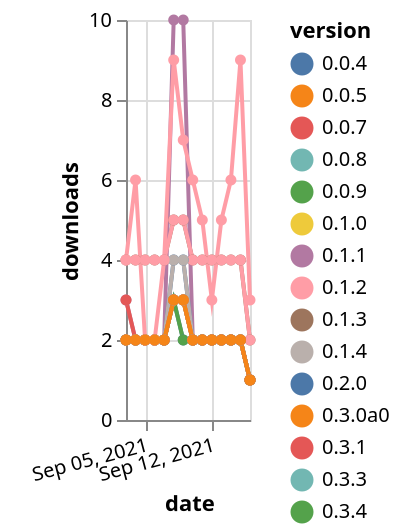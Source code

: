 {"$schema": "https://vega.github.io/schema/vega-lite/v5.json", "description": "A simple bar chart with embedded data.", "data": {"values": [{"date": "2021-09-03", "total": 3278, "delta": 2, "version": "0.3.4"}, {"date": "2021-09-04", "total": 3280, "delta": 2, "version": "0.3.4"}, {"date": "2021-09-05", "total": 3282, "delta": 2, "version": "0.3.4"}, {"date": "2021-09-06", "total": 3284, "delta": 2, "version": "0.3.4"}, {"date": "2021-09-07", "total": 3286, "delta": 2, "version": "0.3.4"}, {"date": "2021-09-08", "total": 3289, "delta": 3, "version": "0.3.4"}, {"date": "2021-09-09", "total": 3292, "delta": 3, "version": "0.3.4"}, {"date": "2021-09-10", "total": 3294, "delta": 2, "version": "0.3.4"}, {"date": "2021-09-11", "total": 3296, "delta": 2, "version": "0.3.4"}, {"date": "2021-09-12", "total": 3298, "delta": 2, "version": "0.3.4"}, {"date": "2021-09-13", "total": 3300, "delta": 2, "version": "0.3.4"}, {"date": "2021-09-14", "total": 3302, "delta": 2, "version": "0.3.4"}, {"date": "2021-09-15", "total": 3304, "delta": 2, "version": "0.3.4"}, {"date": "2021-09-16", "total": 3305, "delta": 1, "version": "0.3.4"}, {"date": "2021-09-03", "total": 3122, "delta": 2, "version": "0.2.0"}, {"date": "2021-09-04", "total": 3124, "delta": 2, "version": "0.2.0"}, {"date": "2021-09-05", "total": 3126, "delta": 2, "version": "0.2.0"}, {"date": "2021-09-06", "total": 3128, "delta": 2, "version": "0.2.0"}, {"date": "2021-09-07", "total": 3130, "delta": 2, "version": "0.2.0"}, {"date": "2021-09-08", "total": 3133, "delta": 3, "version": "0.2.0"}, {"date": "2021-09-09", "total": 3135, "delta": 2, "version": "0.2.0"}, {"date": "2021-09-10", "total": 3137, "delta": 2, "version": "0.2.0"}, {"date": "2021-09-11", "total": 3139, "delta": 2, "version": "0.2.0"}, {"date": "2021-09-12", "total": 3141, "delta": 2, "version": "0.2.0"}, {"date": "2021-09-13", "total": 3143, "delta": 2, "version": "0.2.0"}, {"date": "2021-09-14", "total": 3145, "delta": 2, "version": "0.2.0"}, {"date": "2021-09-15", "total": 3147, "delta": 2, "version": "0.2.0"}, {"date": "2021-09-16", "total": 3148, "delta": 1, "version": "0.2.0"}, {"date": "2021-09-03", "total": 5003, "delta": 4, "version": "0.1.3"}, {"date": "2021-09-04", "total": 5007, "delta": 4, "version": "0.1.3"}, {"date": "2021-09-05", "total": 5011, "delta": 4, "version": "0.1.3"}, {"date": "2021-09-06", "total": 5015, "delta": 4, "version": "0.1.3"}, {"date": "2021-09-07", "total": 5019, "delta": 4, "version": "0.1.3"}, {"date": "2021-09-08", "total": 5024, "delta": 5, "version": "0.1.3"}, {"date": "2021-09-09", "total": 5029, "delta": 5, "version": "0.1.3"}, {"date": "2021-09-10", "total": 5033, "delta": 4, "version": "0.1.3"}, {"date": "2021-09-11", "total": 5037, "delta": 4, "version": "0.1.3"}, {"date": "2021-09-12", "total": 5041, "delta": 4, "version": "0.1.3"}, {"date": "2021-09-13", "total": 5045, "delta": 4, "version": "0.1.3"}, {"date": "2021-09-14", "total": 5049, "delta": 4, "version": "0.1.3"}, {"date": "2021-09-15", "total": 5053, "delta": 4, "version": "0.1.3"}, {"date": "2021-09-16", "total": 5055, "delta": 2, "version": "0.1.3"}, {"date": "2021-09-03", "total": 3162, "delta": 2, "version": "0.0.5"}, {"date": "2021-09-04", "total": 3164, "delta": 2, "version": "0.0.5"}, {"date": "2021-09-05", "total": 3166, "delta": 2, "version": "0.0.5"}, {"date": "2021-09-06", "total": 3168, "delta": 2, "version": "0.0.5"}, {"date": "2021-09-07", "total": 3170, "delta": 2, "version": "0.0.5"}, {"date": "2021-09-08", "total": 3173, "delta": 3, "version": "0.0.5"}, {"date": "2021-09-09", "total": 3176, "delta": 3, "version": "0.0.5"}, {"date": "2021-09-10", "total": 3178, "delta": 2, "version": "0.0.5"}, {"date": "2021-09-11", "total": 3180, "delta": 2, "version": "0.0.5"}, {"date": "2021-09-12", "total": 3182, "delta": 2, "version": "0.0.5"}, {"date": "2021-09-13", "total": 3184, "delta": 2, "version": "0.0.5"}, {"date": "2021-09-14", "total": 3186, "delta": 2, "version": "0.0.5"}, {"date": "2021-09-15", "total": 3188, "delta": 2, "version": "0.0.5"}, {"date": "2021-09-16", "total": 3189, "delta": 1, "version": "0.0.5"}, {"date": "2021-09-03", "total": 9832, "delta": 3, "version": "0.3.6"}, {"date": "2021-09-04", "total": 9834, "delta": 2, "version": "0.3.6"}, {"date": "2021-09-05", "total": 9836, "delta": 2, "version": "0.3.6"}, {"date": "2021-09-06", "total": 9838, "delta": 2, "version": "0.3.6"}, {"date": "2021-09-07", "total": 9840, "delta": 2, "version": "0.3.6"}, {"date": "2021-09-08", "total": 9850, "delta": 10, "version": "0.3.6"}, {"date": "2021-09-09", "total": 9860, "delta": 10, "version": "0.3.6"}, {"date": "2021-09-10", "total": 9862, "delta": 2, "version": "0.3.6"}, {"date": "2021-09-11", "total": 9864, "delta": 2, "version": "0.3.6"}, {"date": "2021-09-12", "total": 9866, "delta": 2, "version": "0.3.6"}, {"date": "2021-09-13", "total": 9868, "delta": 2, "version": "0.3.6"}, {"date": "2021-09-14", "total": 9870, "delta": 2, "version": "0.3.6"}, {"date": "2021-09-15", "total": 9872, "delta": 2, "version": "0.3.6"}, {"date": "2021-09-16", "total": 9873, "delta": 1, "version": "0.3.6"}, {"date": "2021-09-03", "total": 2659, "delta": 2, "version": "0.0.8"}, {"date": "2021-09-04", "total": 2661, "delta": 2, "version": "0.0.8"}, {"date": "2021-09-05", "total": 2663, "delta": 2, "version": "0.0.8"}, {"date": "2021-09-06", "total": 2665, "delta": 2, "version": "0.0.8"}, {"date": "2021-09-07", "total": 2667, "delta": 2, "version": "0.0.8"}, {"date": "2021-09-08", "total": 2670, "delta": 3, "version": "0.0.8"}, {"date": "2021-09-09", "total": 2673, "delta": 3, "version": "0.0.8"}, {"date": "2021-09-10", "total": 2675, "delta": 2, "version": "0.0.8"}, {"date": "2021-09-11", "total": 2677, "delta": 2, "version": "0.0.8"}, {"date": "2021-09-12", "total": 2679, "delta": 2, "version": "0.0.8"}, {"date": "2021-09-13", "total": 2681, "delta": 2, "version": "0.0.8"}, {"date": "2021-09-14", "total": 2683, "delta": 2, "version": "0.0.8"}, {"date": "2021-09-15", "total": 2685, "delta": 2, "version": "0.0.8"}, {"date": "2021-09-16", "total": 2686, "delta": 1, "version": "0.0.8"}, {"date": "2021-09-03", "total": 4945, "delta": 4, "version": "0.1.2"}, {"date": "2021-09-04", "total": 4949, "delta": 4, "version": "0.1.2"}, {"date": "2021-09-05", "total": 4953, "delta": 4, "version": "0.1.2"}, {"date": "2021-09-06", "total": 4957, "delta": 4, "version": "0.1.2"}, {"date": "2021-09-07", "total": 4961, "delta": 4, "version": "0.1.2"}, {"date": "2021-09-08", "total": 4966, "delta": 5, "version": "0.1.2"}, {"date": "2021-09-09", "total": 4971, "delta": 5, "version": "0.1.2"}, {"date": "2021-09-10", "total": 4975, "delta": 4, "version": "0.1.2"}, {"date": "2021-09-11", "total": 4979, "delta": 4, "version": "0.1.2"}, {"date": "2021-09-12", "total": 4983, "delta": 4, "version": "0.1.2"}, {"date": "2021-09-13", "total": 4987, "delta": 4, "version": "0.1.2"}, {"date": "2021-09-14", "total": 4991, "delta": 4, "version": "0.1.2"}, {"date": "2021-09-15", "total": 4995, "delta": 4, "version": "0.1.2"}, {"date": "2021-09-16", "total": 4997, "delta": 2, "version": "0.1.2"}, {"date": "2021-09-03", "total": 3103, "delta": 2, "version": "0.0.4"}, {"date": "2021-09-04", "total": 3105, "delta": 2, "version": "0.0.4"}, {"date": "2021-09-05", "total": 3107, "delta": 2, "version": "0.0.4"}, {"date": "2021-09-06", "total": 3109, "delta": 2, "version": "0.0.4"}, {"date": "2021-09-07", "total": 3111, "delta": 2, "version": "0.0.4"}, {"date": "2021-09-08", "total": 3115, "delta": 4, "version": "0.0.4"}, {"date": "2021-09-09", "total": 3119, "delta": 4, "version": "0.0.4"}, {"date": "2021-09-10", "total": 3121, "delta": 2, "version": "0.0.4"}, {"date": "2021-09-11", "total": 3123, "delta": 2, "version": "0.0.4"}, {"date": "2021-09-12", "total": 3125, "delta": 2, "version": "0.0.4"}, {"date": "2021-09-13", "total": 3127, "delta": 2, "version": "0.0.4"}, {"date": "2021-09-14", "total": 3129, "delta": 2, "version": "0.0.4"}, {"date": "2021-09-15", "total": 3131, "delta": 2, "version": "0.0.4"}, {"date": "2021-09-16", "total": 3132, "delta": 1, "version": "0.0.4"}, {"date": "2021-09-03", "total": 2794, "delta": 3, "version": "0.0.7"}, {"date": "2021-09-04", "total": 2796, "delta": 2, "version": "0.0.7"}, {"date": "2021-09-05", "total": 2798, "delta": 2, "version": "0.0.7"}, {"date": "2021-09-06", "total": 2800, "delta": 2, "version": "0.0.7"}, {"date": "2021-09-07", "total": 2802, "delta": 2, "version": "0.0.7"}, {"date": "2021-09-08", "total": 2805, "delta": 3, "version": "0.0.7"}, {"date": "2021-09-09", "total": 2808, "delta": 3, "version": "0.0.7"}, {"date": "2021-09-10", "total": 2810, "delta": 2, "version": "0.0.7"}, {"date": "2021-09-11", "total": 2812, "delta": 2, "version": "0.0.7"}, {"date": "2021-09-12", "total": 2814, "delta": 2, "version": "0.0.7"}, {"date": "2021-09-13", "total": 2816, "delta": 2, "version": "0.0.7"}, {"date": "2021-09-14", "total": 2818, "delta": 2, "version": "0.0.7"}, {"date": "2021-09-15", "total": 2820, "delta": 2, "version": "0.0.7"}, {"date": "2021-09-16", "total": 2821, "delta": 1, "version": "0.0.7"}, {"date": "2021-09-03", "total": 4200, "delta": 2, "version": "0.1.4"}, {"date": "2021-09-04", "total": 4202, "delta": 2, "version": "0.1.4"}, {"date": "2021-09-05", "total": 4204, "delta": 2, "version": "0.1.4"}, {"date": "2021-09-06", "total": 4206, "delta": 2, "version": "0.1.4"}, {"date": "2021-09-07", "total": 4208, "delta": 2, "version": "0.1.4"}, {"date": "2021-09-08", "total": 4212, "delta": 4, "version": "0.1.4"}, {"date": "2021-09-09", "total": 4216, "delta": 4, "version": "0.1.4"}, {"date": "2021-09-10", "total": 4218, "delta": 2, "version": "0.1.4"}, {"date": "2021-09-11", "total": 4220, "delta": 2, "version": "0.1.4"}, {"date": "2021-09-12", "total": 4222, "delta": 2, "version": "0.1.4"}, {"date": "2021-09-13", "total": 4224, "delta": 2, "version": "0.1.4"}, {"date": "2021-09-14", "total": 4226, "delta": 2, "version": "0.1.4"}, {"date": "2021-09-15", "total": 4228, "delta": 2, "version": "0.1.4"}, {"date": "2021-09-16", "total": 4229, "delta": 1, "version": "0.1.4"}, {"date": "2021-09-03", "total": 2385, "delta": 2, "version": "0.3.5"}, {"date": "2021-09-04", "total": 2387, "delta": 2, "version": "0.3.5"}, {"date": "2021-09-05", "total": 2389, "delta": 2, "version": "0.3.5"}, {"date": "2021-09-06", "total": 2391, "delta": 2, "version": "0.3.5"}, {"date": "2021-09-07", "total": 2393, "delta": 2, "version": "0.3.5"}, {"date": "2021-09-08", "total": 2396, "delta": 3, "version": "0.3.5"}, {"date": "2021-09-09", "total": 2399, "delta": 3, "version": "0.3.5"}, {"date": "2021-09-10", "total": 2401, "delta": 2, "version": "0.3.5"}, {"date": "2021-09-11", "total": 2403, "delta": 2, "version": "0.3.5"}, {"date": "2021-09-12", "total": 2405, "delta": 2, "version": "0.3.5"}, {"date": "2021-09-13", "total": 2407, "delta": 2, "version": "0.3.5"}, {"date": "2021-09-14", "total": 2409, "delta": 2, "version": "0.3.5"}, {"date": "2021-09-15", "total": 2411, "delta": 2, "version": "0.3.5"}, {"date": "2021-09-16", "total": 2412, "delta": 1, "version": "0.3.5"}, {"date": "2021-09-03", "total": 2572, "delta": 2, "version": "0.0.9"}, {"date": "2021-09-04", "total": 2574, "delta": 2, "version": "0.0.9"}, {"date": "2021-09-05", "total": 2576, "delta": 2, "version": "0.0.9"}, {"date": "2021-09-06", "total": 2578, "delta": 2, "version": "0.0.9"}, {"date": "2021-09-07", "total": 2580, "delta": 2, "version": "0.0.9"}, {"date": "2021-09-08", "total": 2583, "delta": 3, "version": "0.0.9"}, {"date": "2021-09-09", "total": 2585, "delta": 2, "version": "0.0.9"}, {"date": "2021-09-10", "total": 2587, "delta": 2, "version": "0.0.9"}, {"date": "2021-09-11", "total": 2589, "delta": 2, "version": "0.0.9"}, {"date": "2021-09-12", "total": 2591, "delta": 2, "version": "0.0.9"}, {"date": "2021-09-13", "total": 2593, "delta": 2, "version": "0.0.9"}, {"date": "2021-09-14", "total": 2595, "delta": 2, "version": "0.0.9"}, {"date": "2021-09-15", "total": 2597, "delta": 2, "version": "0.0.9"}, {"date": "2021-09-16", "total": 2598, "delta": 1, "version": "0.0.9"}, {"date": "2021-09-03", "total": 6233, "delta": 2, "version": "0.3.3"}, {"date": "2021-09-04", "total": 6235, "delta": 2, "version": "0.3.3"}, {"date": "2021-09-05", "total": 6237, "delta": 2, "version": "0.3.3"}, {"date": "2021-09-06", "total": 6239, "delta": 2, "version": "0.3.3"}, {"date": "2021-09-07", "total": 6241, "delta": 2, "version": "0.3.3"}, {"date": "2021-09-08", "total": 6244, "delta": 3, "version": "0.3.3"}, {"date": "2021-09-09", "total": 6247, "delta": 3, "version": "0.3.3"}, {"date": "2021-09-10", "total": 6249, "delta": 2, "version": "0.3.3"}, {"date": "2021-09-11", "total": 6251, "delta": 2, "version": "0.3.3"}, {"date": "2021-09-12", "total": 6253, "delta": 2, "version": "0.3.3"}, {"date": "2021-09-13", "total": 6255, "delta": 2, "version": "0.3.3"}, {"date": "2021-09-14", "total": 6257, "delta": 2, "version": "0.3.3"}, {"date": "2021-09-15", "total": 6259, "delta": 2, "version": "0.3.3"}, {"date": "2021-09-16", "total": 6260, "delta": 1, "version": "0.3.3"}, {"date": "2021-09-03", "total": 3942, "delta": 2, "version": "0.1.1"}, {"date": "2021-09-04", "total": 3944, "delta": 2, "version": "0.1.1"}, {"date": "2021-09-05", "total": 3946, "delta": 2, "version": "0.1.1"}, {"date": "2021-09-06", "total": 3948, "delta": 2, "version": "0.1.1"}, {"date": "2021-09-07", "total": 3950, "delta": 2, "version": "0.1.1"}, {"date": "2021-09-08", "total": 3953, "delta": 3, "version": "0.1.1"}, {"date": "2021-09-09", "total": 3956, "delta": 3, "version": "0.1.1"}, {"date": "2021-09-10", "total": 3958, "delta": 2, "version": "0.1.1"}, {"date": "2021-09-11", "total": 3960, "delta": 2, "version": "0.1.1"}, {"date": "2021-09-12", "total": 3962, "delta": 2, "version": "0.1.1"}, {"date": "2021-09-13", "total": 3964, "delta": 2, "version": "0.1.1"}, {"date": "2021-09-14", "total": 3966, "delta": 2, "version": "0.1.1"}, {"date": "2021-09-15", "total": 3968, "delta": 2, "version": "0.1.1"}, {"date": "2021-09-16", "total": 3969, "delta": 1, "version": "0.1.1"}, {"date": "2021-09-03", "total": 2604, "delta": 2, "version": "0.1.0"}, {"date": "2021-09-04", "total": 2606, "delta": 2, "version": "0.1.0"}, {"date": "2021-09-05", "total": 2608, "delta": 2, "version": "0.1.0"}, {"date": "2021-09-06", "total": 2610, "delta": 2, "version": "0.1.0"}, {"date": "2021-09-07", "total": 2612, "delta": 2, "version": "0.1.0"}, {"date": "2021-09-08", "total": 2615, "delta": 3, "version": "0.1.0"}, {"date": "2021-09-09", "total": 2618, "delta": 3, "version": "0.1.0"}, {"date": "2021-09-10", "total": 2620, "delta": 2, "version": "0.1.0"}, {"date": "2021-09-11", "total": 2622, "delta": 2, "version": "0.1.0"}, {"date": "2021-09-12", "total": 2624, "delta": 2, "version": "0.1.0"}, {"date": "2021-09-13", "total": 2626, "delta": 2, "version": "0.1.0"}, {"date": "2021-09-14", "total": 2628, "delta": 2, "version": "0.1.0"}, {"date": "2021-09-15", "total": 2630, "delta": 2, "version": "0.1.0"}, {"date": "2021-09-16", "total": 2631, "delta": 1, "version": "0.1.0"}, {"date": "2021-09-03", "total": 5085, "delta": 2, "version": "0.3.1"}, {"date": "2021-09-04", "total": 5087, "delta": 2, "version": "0.3.1"}, {"date": "2021-09-05", "total": 5089, "delta": 2, "version": "0.3.1"}, {"date": "2021-09-06", "total": 5091, "delta": 2, "version": "0.3.1"}, {"date": "2021-09-07", "total": 5093, "delta": 2, "version": "0.3.1"}, {"date": "2021-09-08", "total": 5096, "delta": 3, "version": "0.3.1"}, {"date": "2021-09-09", "total": 5099, "delta": 3, "version": "0.3.1"}, {"date": "2021-09-10", "total": 5101, "delta": 2, "version": "0.3.1"}, {"date": "2021-09-11", "total": 5103, "delta": 2, "version": "0.3.1"}, {"date": "2021-09-12", "total": 5105, "delta": 2, "version": "0.3.1"}, {"date": "2021-09-13", "total": 5107, "delta": 2, "version": "0.3.1"}, {"date": "2021-09-14", "total": 5109, "delta": 2, "version": "0.3.1"}, {"date": "2021-09-15", "total": 5111, "delta": 2, "version": "0.3.1"}, {"date": "2021-09-16", "total": 5112, "delta": 1, "version": "0.3.1"}, {"date": "2021-09-03", "total": 8055, "delta": 4, "version": "0.3.7"}, {"date": "2021-09-04", "total": 8061, "delta": 6, "version": "0.3.7"}, {"date": "2021-09-05", "total": 8063, "delta": 2, "version": "0.3.7"}, {"date": "2021-09-06", "total": 8065, "delta": 2, "version": "0.3.7"}, {"date": "2021-09-07", "total": 8069, "delta": 4, "version": "0.3.7"}, {"date": "2021-09-08", "total": 8078, "delta": 9, "version": "0.3.7"}, {"date": "2021-09-09", "total": 8085, "delta": 7, "version": "0.3.7"}, {"date": "2021-09-10", "total": 8091, "delta": 6, "version": "0.3.7"}, {"date": "2021-09-11", "total": 8096, "delta": 5, "version": "0.3.7"}, {"date": "2021-09-12", "total": 8099, "delta": 3, "version": "0.3.7"}, {"date": "2021-09-13", "total": 8104, "delta": 5, "version": "0.3.7"}, {"date": "2021-09-14", "total": 8110, "delta": 6, "version": "0.3.7"}, {"date": "2021-09-15", "total": 8119, "delta": 9, "version": "0.3.7"}, {"date": "2021-09-16", "total": 8122, "delta": 3, "version": "0.3.7"}, {"date": "2021-09-03", "total": 2699, "delta": 2, "version": "0.3.0a0"}, {"date": "2021-09-04", "total": 2701, "delta": 2, "version": "0.3.0a0"}, {"date": "2021-09-05", "total": 2703, "delta": 2, "version": "0.3.0a0"}, {"date": "2021-09-06", "total": 2705, "delta": 2, "version": "0.3.0a0"}, {"date": "2021-09-07", "total": 2707, "delta": 2, "version": "0.3.0a0"}, {"date": "2021-09-08", "total": 2710, "delta": 3, "version": "0.3.0a0"}, {"date": "2021-09-09", "total": 2713, "delta": 3, "version": "0.3.0a0"}, {"date": "2021-09-10", "total": 2715, "delta": 2, "version": "0.3.0a0"}, {"date": "2021-09-11", "total": 2717, "delta": 2, "version": "0.3.0a0"}, {"date": "2021-09-12", "total": 2719, "delta": 2, "version": "0.3.0a0"}, {"date": "2021-09-13", "total": 2721, "delta": 2, "version": "0.3.0a0"}, {"date": "2021-09-14", "total": 2723, "delta": 2, "version": "0.3.0a0"}, {"date": "2021-09-15", "total": 2725, "delta": 2, "version": "0.3.0a0"}, {"date": "2021-09-16", "total": 2726, "delta": 1, "version": "0.3.0a0"}]}, "width": "container", "mark": {"type": "line", "point": {"filled": true}}, "encoding": {"x": {"field": "date", "type": "temporal", "timeUnit": "yearmonthdate", "title": "date", "axis": {"labelAngle": -15}}, "y": {"field": "delta", "type": "quantitative", "title": "downloads"}, "color": {"field": "version", "type": "nominal"}, "tooltip": {"field": "delta"}}}